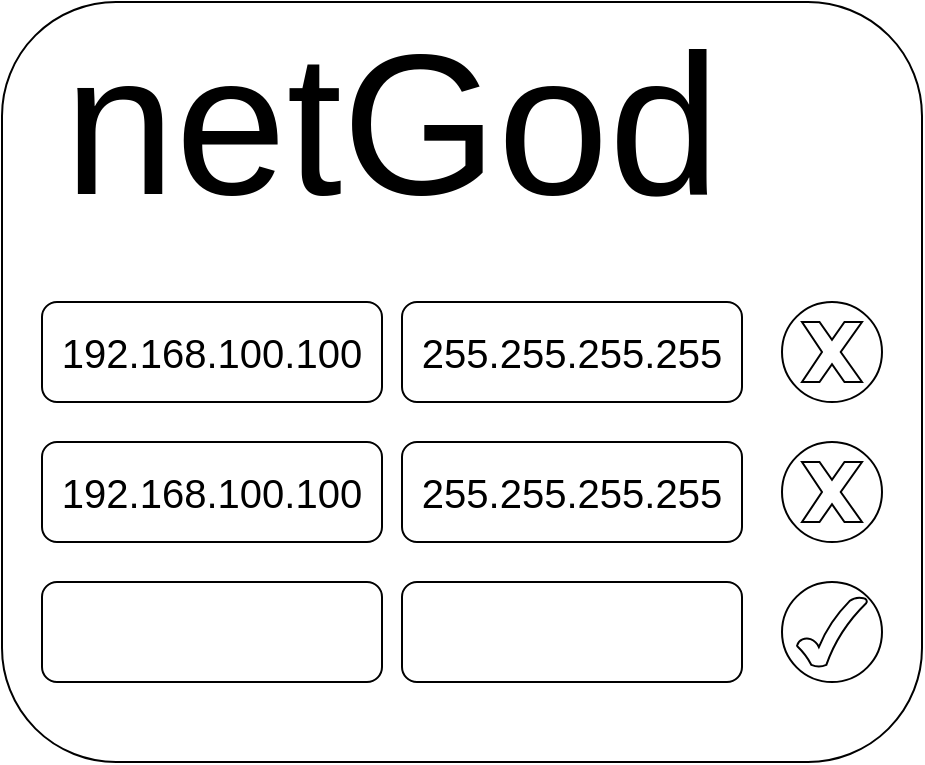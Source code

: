 <mxfile version="20.0.3" type="device" pages="2"><diagram id="YR5KKLmskbG26ckXV6Cf" name="admin pannel"><mxGraphModel dx="981" dy="554" grid="1" gridSize="10" guides="1" tooltips="1" connect="1" arrows="1" fold="1" page="1" pageScale="1" pageWidth="1169" pageHeight="827" math="0" shadow="0"><root><mxCell id="0"/><mxCell id="1" parent="0"/><mxCell id="NUJqZF4K0XXM6vkHyGPO-1" value="" style="rounded=1;whiteSpace=wrap;html=1;" vertex="1" parent="1"><mxGeometry x="360" y="320" width="460" height="380" as="geometry"/></mxCell><mxCell id="NUJqZF4K0XXM6vkHyGPO-2" value="netGod" style="text;html=1;strokeColor=none;fillColor=none;align=center;verticalAlign=middle;whiteSpace=wrap;rounded=0;fontSize=100;" vertex="1" parent="1"><mxGeometry x="390" y="330" width="330" height="100" as="geometry"/></mxCell><mxCell id="NUJqZF4K0XXM6vkHyGPO-5" value="" style="rounded=1;whiteSpace=wrap;html=1;fontSize=100;" vertex="1" parent="1"><mxGeometry x="380" y="470" width="170" height="50" as="geometry"/></mxCell><mxCell id="NUJqZF4K0XXM6vkHyGPO-6" value="192.168.100.100" style="text;html=1;strokeColor=none;fillColor=none;align=center;verticalAlign=middle;whiteSpace=wrap;rounded=1;fontSize=20;" vertex="1" parent="1"><mxGeometry x="380" y="480" width="170" height="30" as="geometry"/></mxCell><mxCell id="NUJqZF4K0XXM6vkHyGPO-9" value="" style="rounded=1;whiteSpace=wrap;html=1;fontSize=100;" vertex="1" parent="1"><mxGeometry x="560" y="470" width="170" height="50" as="geometry"/></mxCell><mxCell id="NUJqZF4K0XXM6vkHyGPO-7" value="255.255.255.255" style="text;html=1;strokeColor=none;fillColor=none;align=center;verticalAlign=middle;whiteSpace=wrap;rounded=1;fontSize=20;" vertex="1" parent="1"><mxGeometry x="560" y="480" width="170" height="30" as="geometry"/></mxCell><mxCell id="NUJqZF4K0XXM6vkHyGPO-14" value="" style="rounded=1;whiteSpace=wrap;html=1;fontSize=100;" vertex="1" parent="1"><mxGeometry x="380" y="540" width="170" height="50" as="geometry"/></mxCell><mxCell id="NUJqZF4K0XXM6vkHyGPO-15" value="192.168.100.100" style="text;html=1;strokeColor=none;fillColor=none;align=center;verticalAlign=middle;whiteSpace=wrap;rounded=1;fontSize=20;" vertex="1" parent="1"><mxGeometry x="380" y="550" width="170" height="30" as="geometry"/></mxCell><mxCell id="NUJqZF4K0XXM6vkHyGPO-16" value="" style="rounded=1;whiteSpace=wrap;html=1;fontSize=100;" vertex="1" parent="1"><mxGeometry x="560" y="540" width="170" height="50" as="geometry"/></mxCell><mxCell id="NUJqZF4K0XXM6vkHyGPO-17" value="255.255.255.255" style="text;html=1;strokeColor=none;fillColor=none;align=center;verticalAlign=middle;whiteSpace=wrap;rounded=1;fontSize=20;" vertex="1" parent="1"><mxGeometry x="560" y="550" width="170" height="30" as="geometry"/></mxCell><mxCell id="NUJqZF4K0XXM6vkHyGPO-18" value="" style="rounded=1;whiteSpace=wrap;html=1;fontSize=100;" vertex="1" parent="1"><mxGeometry x="380" y="610" width="170" height="50" as="geometry"/></mxCell><mxCell id="NUJqZF4K0XXM6vkHyGPO-20" value="" style="rounded=1;whiteSpace=wrap;html=1;fontSize=100;" vertex="1" parent="1"><mxGeometry x="560" y="610" width="170" height="50" as="geometry"/></mxCell><mxCell id="NUJqZF4K0XXM6vkHyGPO-32" value="" style="ellipse;whiteSpace=wrap;html=1;aspect=fixed;fontSize=20;" vertex="1" parent="1"><mxGeometry x="750" y="610" width="50" height="50" as="geometry"/></mxCell><mxCell id="NUJqZF4K0XXM6vkHyGPO-35" value="" style="verticalLabelPosition=bottom;verticalAlign=top;html=1;shape=mxgraph.basic.tick;fontSize=20;" vertex="1" parent="1"><mxGeometry x="757.5" y="617.5" width="35" height="35" as="geometry"/></mxCell><mxCell id="NUJqZF4K0XXM6vkHyGPO-10" value="" style="ellipse;whiteSpace=wrap;html=1;aspect=fixed;fontSize=20;" vertex="1" parent="1"><mxGeometry x="750" y="470" width="50" height="50" as="geometry"/></mxCell><mxCell id="NUJqZF4K0XXM6vkHyGPO-22" value="" style="ellipse;whiteSpace=wrap;html=1;aspect=fixed;fontSize=20;" vertex="1" parent="1"><mxGeometry x="750" y="540" width="50" height="50" as="geometry"/></mxCell><mxCell id="NUJqZF4K0XXM6vkHyGPO-39" value="" style="verticalLabelPosition=bottom;verticalAlign=top;html=1;shape=mxgraph.basic.x;sketch=0;fontSize=20;fontColor=default;" vertex="1" parent="1"><mxGeometry x="760" y="480" width="30" height="30" as="geometry"/></mxCell><mxCell id="NUJqZF4K0XXM6vkHyGPO-40" value="" style="verticalLabelPosition=bottom;verticalAlign=top;html=1;shape=mxgraph.basic.x;sketch=0;fontSize=20;fontColor=default;" vertex="1" parent="1"><mxGeometry x="760" y="550" width="30" height="30" as="geometry"/></mxCell><mxCell id="Z8FUvlXTSzRXsprBdZM_-3" value="" style="shape=image;verticalAlign=top;verticalLabelPosition=bottom;labelBackgroundColor=default;imageAspect=0;aspect=fixed;image=https://cdn3.iconfinder.com/data/icons/user-interface-169/32/logout-128.png;rounded=1;sketch=0;fontSize=20;fontColor=default;imageBackground=none;imageBorder=none;html=1;labelBorderColor=default;" vertex="1" parent="1"><mxGeometry x="730" y="350" width="70" height="70" as="geometry"/></mxCell></root></mxGraphModel></diagram><diagram id="z78lIJt1g7FtWcDOagR2" name="login form"><mxGraphModel dx="981" dy="554" grid="1" gridSize="10" guides="1" tooltips="1" connect="1" arrows="1" fold="1" page="1" pageScale="1" pageWidth="1169" pageHeight="827" math="0" shadow="0"><root><mxCell id="0"/><mxCell id="1" parent="0"/><mxCell id="aCjTzhfqcG0yaFeaCGba-1" value="" style="rounded=1;whiteSpace=wrap;html=1;" vertex="1" parent="1"><mxGeometry x="355" y="224" width="460" height="380" as="geometry"/></mxCell><mxCell id="6hDd5L2aBVHg9VQxo8cf-1" value="netGod" style="text;html=1;strokeColor=none;fillColor=none;align=center;verticalAlign=middle;whiteSpace=wrap;rounded=0;fontSize=100;" vertex="1" parent="1"><mxGeometry x="420" y="240" width="330" height="100" as="geometry"/></mxCell><mxCell id="dDZiKZIQGIrVocf3NHpe-1" value="" style="rounded=1;whiteSpace=wrap;html=1;fontSize=100;" vertex="1" parent="1"><mxGeometry x="415" y="414" width="335" height="50" as="geometry"/></mxCell><mxCell id="dDZiKZIQGIrVocf3NHpe-2" value="" style="rounded=1;whiteSpace=wrap;html=1;fontSize=100;" vertex="1" parent="1"><mxGeometry x="415" y="500" width="335" height="50" as="geometry"/></mxCell><mxCell id="dDZiKZIQGIrVocf3NHpe-3" value="Login" style="text;html=1;strokeColor=none;fillColor=none;align=center;verticalAlign=middle;whiteSpace=wrap;rounded=0;labelBackgroundColor=default;labelBorderColor=none;sketch=0;fontSize=20;fontColor=default;" vertex="1" parent="1"><mxGeometry x="415" y="384" width="45" height="30" as="geometry"/></mxCell><mxCell id="dDZiKZIQGIrVocf3NHpe-4" value="Password" style="text;html=1;strokeColor=none;fillColor=none;align=center;verticalAlign=middle;whiteSpace=wrap;rounded=0;labelBackgroundColor=default;labelBorderColor=none;sketch=0;fontSize=20;fontColor=default;" vertex="1" parent="1"><mxGeometry x="415" y="470" width="85" height="30" as="geometry"/></mxCell></root></mxGraphModel></diagram></mxfile>